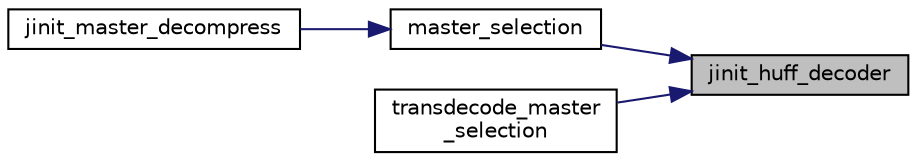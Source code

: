 digraph "jinit_huff_decoder"
{
 // LATEX_PDF_SIZE
  bgcolor="transparent";
  edge [fontname="Helvetica",fontsize="10",labelfontname="Helvetica",labelfontsize="10"];
  node [fontname="Helvetica",fontsize="10",shape=record];
  rankdir="RL";
  Node58 [label="jinit_huff_decoder",height=0.2,width=0.4,color="black", fillcolor="grey75", style="filled", fontcolor="black",tooltip=" "];
  Node58 -> Node59 [dir="back",color="midnightblue",fontsize="10",style="solid"];
  Node59 [label="master_selection",height=0.2,width=0.4,color="black",URL="$jdmaster_8c.html#a440a4f3af47f35f6dd2a353329bc3baf",tooltip=" "];
  Node59 -> Node60 [dir="back",color="midnightblue",fontsize="10",style="solid"];
  Node60 [label="jinit_master_decompress",height=0.2,width=0.4,color="black",URL="$jdmaster_8c.html#a103160e5ec5fd80c654e74f633b14818",tooltip=" "];
  Node58 -> Node61 [dir="back",color="midnightblue",fontsize="10",style="solid"];
  Node61 [label="transdecode_master\l_selection",height=0.2,width=0.4,color="black",URL="$jdtrans_8c.html#a16d68f98db8a777ad657673ad118d279",tooltip=" "];
}
